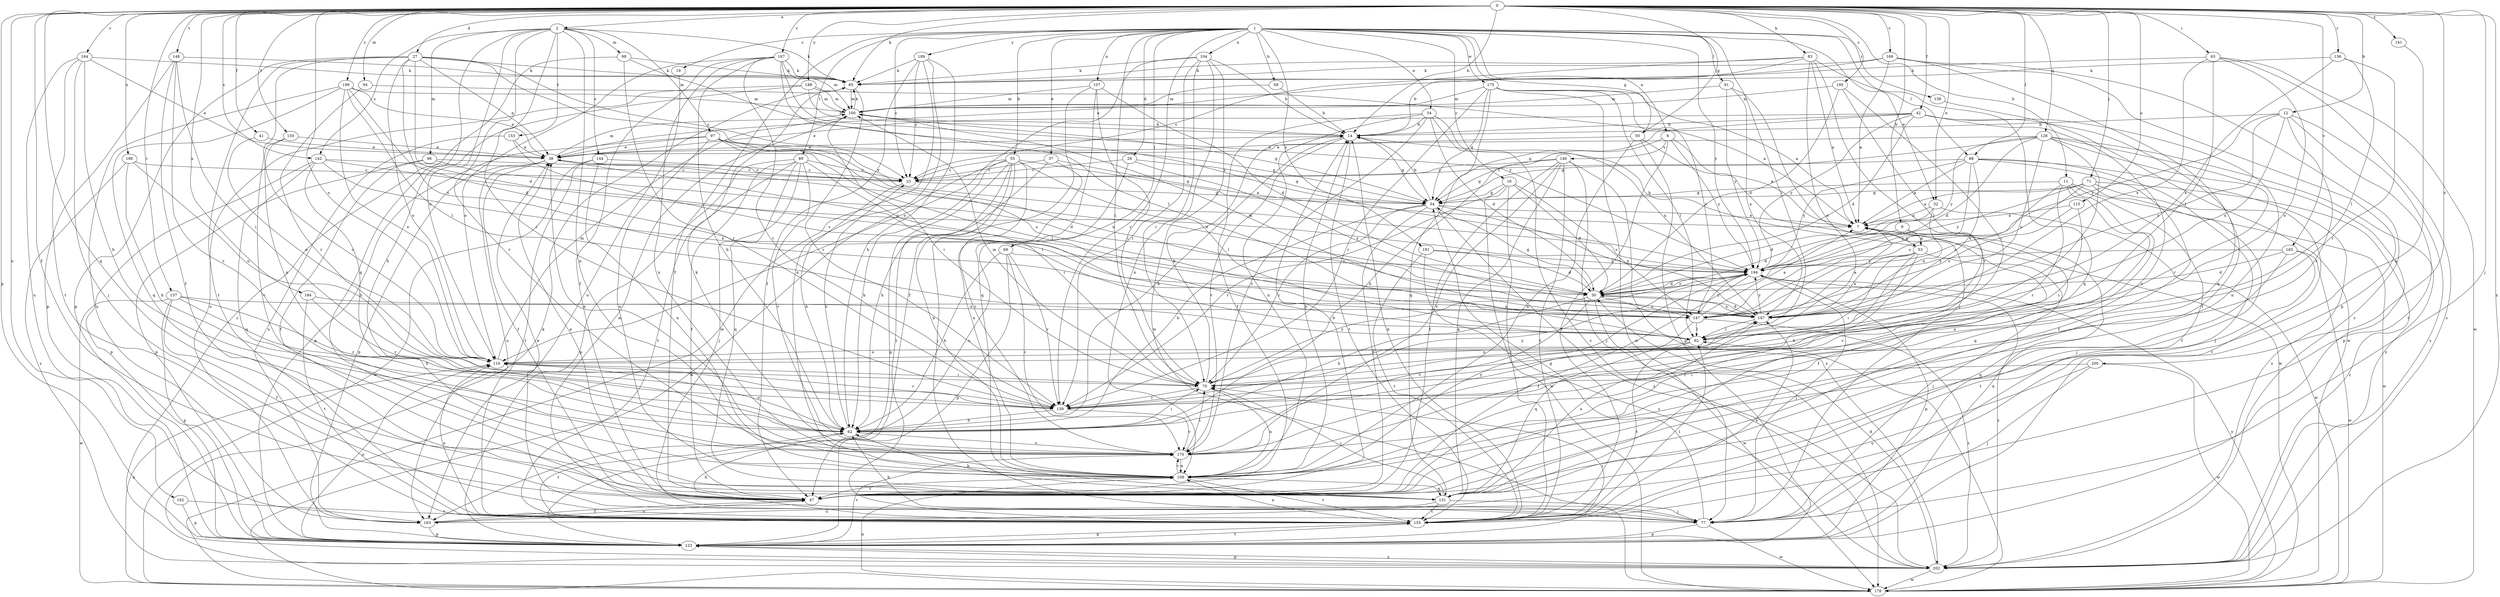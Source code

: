 strict digraph  {
0;
1;
2;
6;
7;
9;
11;
12;
14;
16;
19;
23;
27;
28;
30;
32;
34;
37;
38;
41;
42;
47;
50;
53;
54;
55;
58;
62;
63;
69;
70;
71;
77;
83;
85;
88;
89;
91;
92;
94;
96;
97;
98;
100;
104;
107;
108;
115;
116;
123;
126;
131;
136;
137;
138;
139;
141;
142;
144;
146;
147;
148;
150;
153;
155;
162;
163;
164;
165;
167;
169;
170;
175;
178;
184;
186;
187;
188;
189;
191;
194;
195;
199;
200;
202;
0 -> 2  [label=a];
0 -> 9  [label=b];
0 -> 11  [label=b];
0 -> 12  [label=b];
0 -> 14  [label=b];
0 -> 27  [label=d];
0 -> 32  [label=e];
0 -> 41  [label=f];
0 -> 42  [label=f];
0 -> 47  [label=f];
0 -> 50  [label=g];
0 -> 63  [label=i];
0 -> 71  [label=j];
0 -> 77  [label=j];
0 -> 83  [label=k];
0 -> 85  [label=k];
0 -> 88  [label=l];
0 -> 94  [label=m];
0 -> 115  [label=o];
0 -> 116  [label=o];
0 -> 123  [label=p];
0 -> 126  [label=q];
0 -> 131  [label=q];
0 -> 136  [label=r];
0 -> 137  [label=r];
0 -> 141  [label=s];
0 -> 142  [label=s];
0 -> 148  [label=t];
0 -> 150  [label=t];
0 -> 162  [label=u];
0 -> 164  [label=v];
0 -> 165  [label=v];
0 -> 167  [label=v];
0 -> 169  [label=v];
0 -> 184  [label=x];
0 -> 186  [label=x];
0 -> 188  [label=y];
0 -> 195  [label=z];
0 -> 199  [label=z];
0 -> 200  [label=z];
0 -> 202  [label=z];
1 -> 6  [label=a];
1 -> 16  [label=c];
1 -> 19  [label=c];
1 -> 23  [label=c];
1 -> 28  [label=d];
1 -> 32  [label=e];
1 -> 34  [label=e];
1 -> 37  [label=e];
1 -> 47  [label=f];
1 -> 50  [label=g];
1 -> 55  [label=h];
1 -> 58  [label=h];
1 -> 69  [label=i];
1 -> 70  [label=i];
1 -> 88  [label=l];
1 -> 89  [label=l];
1 -> 91  [label=l];
1 -> 92  [label=l];
1 -> 104  [label=n];
1 -> 107  [label=n];
1 -> 138  [label=r];
1 -> 139  [label=r];
1 -> 175  [label=w];
1 -> 189  [label=y];
1 -> 191  [label=y];
1 -> 194  [label=y];
2 -> 85  [label=k];
2 -> 96  [label=m];
2 -> 97  [label=m];
2 -> 98  [label=m];
2 -> 108  [label=n];
2 -> 116  [label=o];
2 -> 131  [label=q];
2 -> 139  [label=r];
2 -> 142  [label=s];
2 -> 144  [label=s];
2 -> 153  [label=t];
2 -> 170  [label=v];
6 -> 7  [label=a];
6 -> 62  [label=h];
6 -> 146  [label=s];
6 -> 155  [label=t];
6 -> 194  [label=y];
7 -> 53  [label=g];
7 -> 170  [label=v];
9 -> 30  [label=d];
9 -> 47  [label=f];
9 -> 53  [label=g];
11 -> 54  [label=g];
11 -> 77  [label=j];
11 -> 108  [label=n];
11 -> 131  [label=q];
11 -> 139  [label=r];
11 -> 147  [label=s];
11 -> 178  [label=w];
12 -> 14  [label=b];
12 -> 139  [label=r];
12 -> 147  [label=s];
12 -> 155  [label=t];
12 -> 187  [label=x];
12 -> 194  [label=y];
12 -> 202  [label=z];
14 -> 38  [label=e];
14 -> 54  [label=g];
14 -> 62  [label=h];
14 -> 155  [label=t];
14 -> 170  [label=v];
16 -> 30  [label=d];
16 -> 54  [label=g];
16 -> 139  [label=r];
16 -> 147  [label=s];
16 -> 155  [label=t];
16 -> 178  [label=w];
19 -> 163  [label=u];
23 -> 54  [label=g];
23 -> 62  [label=h];
27 -> 23  [label=c];
27 -> 30  [label=d];
27 -> 38  [label=e];
27 -> 85  [label=k];
27 -> 108  [label=n];
27 -> 116  [label=o];
27 -> 123  [label=p];
27 -> 147  [label=s];
27 -> 155  [label=t];
27 -> 194  [label=y];
28 -> 23  [label=c];
28 -> 54  [label=g];
28 -> 163  [label=u];
28 -> 187  [label=x];
30 -> 38  [label=e];
30 -> 54  [label=g];
30 -> 62  [label=h];
30 -> 147  [label=s];
30 -> 170  [label=v];
30 -> 178  [label=w];
30 -> 187  [label=x];
30 -> 194  [label=y];
32 -> 7  [label=a];
32 -> 30  [label=d];
32 -> 178  [label=w];
32 -> 187  [label=x];
34 -> 14  [label=b];
34 -> 30  [label=d];
34 -> 47  [label=f];
34 -> 108  [label=n];
34 -> 170  [label=v];
34 -> 187  [label=x];
34 -> 202  [label=z];
37 -> 7  [label=a];
37 -> 23  [label=c];
37 -> 62  [label=h];
37 -> 108  [label=n];
38 -> 23  [label=c];
38 -> 47  [label=f];
38 -> 92  [label=l];
38 -> 100  [label=m];
38 -> 123  [label=p];
38 -> 163  [label=u];
41 -> 38  [label=e];
41 -> 116  [label=o];
42 -> 14  [label=b];
42 -> 30  [label=d];
42 -> 38  [label=e];
42 -> 47  [label=f];
42 -> 54  [label=g];
42 -> 108  [label=n];
42 -> 170  [label=v];
42 -> 194  [label=y];
47 -> 14  [label=b];
47 -> 38  [label=e];
47 -> 163  [label=u];
50 -> 38  [label=e];
50 -> 108  [label=n];
50 -> 123  [label=p];
50 -> 178  [label=w];
53 -> 14  [label=b];
53 -> 47  [label=f];
53 -> 62  [label=h];
53 -> 70  [label=i];
53 -> 77  [label=j];
53 -> 187  [label=x];
53 -> 194  [label=y];
54 -> 7  [label=a];
54 -> 14  [label=b];
54 -> 47  [label=f];
54 -> 62  [label=h];
54 -> 70  [label=i];
54 -> 187  [label=x];
54 -> 202  [label=z];
55 -> 23  [label=c];
55 -> 54  [label=g];
55 -> 62  [label=h];
55 -> 77  [label=j];
55 -> 92  [label=l];
55 -> 108  [label=n];
55 -> 123  [label=p];
55 -> 155  [label=t];
55 -> 170  [label=v];
55 -> 178  [label=w];
58 -> 14  [label=b];
58 -> 100  [label=m];
62 -> 23  [label=c];
62 -> 70  [label=i];
62 -> 116  [label=o];
62 -> 155  [label=t];
62 -> 170  [label=v];
63 -> 85  [label=k];
63 -> 92  [label=l];
63 -> 116  [label=o];
63 -> 178  [label=w];
63 -> 187  [label=x];
63 -> 202  [label=z];
69 -> 62  [label=h];
69 -> 123  [label=p];
69 -> 139  [label=r];
69 -> 170  [label=v];
69 -> 194  [label=y];
70 -> 14  [label=b];
70 -> 100  [label=m];
70 -> 108  [label=n];
70 -> 139  [label=r];
70 -> 187  [label=x];
70 -> 194  [label=y];
71 -> 7  [label=a];
71 -> 47  [label=f];
71 -> 54  [label=g];
71 -> 147  [label=s];
71 -> 155  [label=t];
71 -> 194  [label=y];
71 -> 202  [label=z];
77 -> 38  [label=e];
77 -> 54  [label=g];
77 -> 62  [label=h];
77 -> 100  [label=m];
77 -> 123  [label=p];
77 -> 178  [label=w];
83 -> 7  [label=a];
83 -> 14  [label=b];
83 -> 23  [label=c];
83 -> 85  [label=k];
83 -> 116  [label=o];
83 -> 131  [label=q];
83 -> 170  [label=v];
85 -> 100  [label=m];
85 -> 139  [label=r];
88 -> 7  [label=a];
88 -> 23  [label=c];
88 -> 47  [label=f];
88 -> 77  [label=j];
88 -> 147  [label=s];
88 -> 187  [label=x];
88 -> 194  [label=y];
88 -> 202  [label=z];
89 -> 23  [label=c];
89 -> 47  [label=f];
89 -> 70  [label=i];
89 -> 77  [label=j];
89 -> 123  [label=p];
89 -> 131  [label=q];
89 -> 155  [label=t];
89 -> 170  [label=v];
91 -> 77  [label=j];
91 -> 100  [label=m];
91 -> 187  [label=x];
91 -> 194  [label=y];
92 -> 116  [label=o];
92 -> 155  [label=t];
94 -> 100  [label=m];
94 -> 139  [label=r];
96 -> 23  [label=c];
96 -> 30  [label=d];
96 -> 47  [label=f];
96 -> 123  [label=p];
97 -> 38  [label=e];
97 -> 54  [label=g];
97 -> 92  [label=l];
97 -> 108  [label=n];
97 -> 123  [label=p];
97 -> 147  [label=s];
97 -> 187  [label=x];
98 -> 85  [label=k];
98 -> 139  [label=r];
98 -> 194  [label=y];
98 -> 202  [label=z];
100 -> 14  [label=b];
100 -> 54  [label=g];
100 -> 70  [label=i];
100 -> 85  [label=k];
104 -> 14  [label=b];
104 -> 70  [label=i];
104 -> 85  [label=k];
104 -> 108  [label=n];
104 -> 116  [label=o];
104 -> 139  [label=r];
104 -> 178  [label=w];
107 -> 30  [label=d];
107 -> 47  [label=f];
107 -> 70  [label=i];
107 -> 100  [label=m];
107 -> 131  [label=q];
108 -> 14  [label=b];
108 -> 47  [label=f];
108 -> 131  [label=q];
108 -> 155  [label=t];
108 -> 170  [label=v];
108 -> 194  [label=y];
115 -> 7  [label=a];
115 -> 70  [label=i];
115 -> 147  [label=s];
116 -> 70  [label=i];
116 -> 100  [label=m];
116 -> 139  [label=r];
123 -> 7  [label=a];
123 -> 70  [label=i];
123 -> 116  [label=o];
123 -> 155  [label=t];
123 -> 170  [label=v];
123 -> 202  [label=z];
126 -> 30  [label=d];
126 -> 38  [label=e];
126 -> 54  [label=g];
126 -> 92  [label=l];
126 -> 123  [label=p];
126 -> 139  [label=r];
126 -> 187  [label=x];
126 -> 194  [label=y];
126 -> 202  [label=z];
131 -> 62  [label=h];
131 -> 70  [label=i];
131 -> 77  [label=j];
131 -> 155  [label=t];
131 -> 163  [label=u];
131 -> 187  [label=x];
136 -> 85  [label=k];
136 -> 92  [label=l];
136 -> 139  [label=r];
136 -> 187  [label=x];
137 -> 47  [label=f];
137 -> 62  [label=h];
137 -> 123  [label=p];
137 -> 139  [label=r];
137 -> 178  [label=w];
137 -> 187  [label=x];
138 -> 178  [label=w];
139 -> 62  [label=h];
139 -> 170  [label=v];
139 -> 194  [label=y];
141 -> 108  [label=n];
142 -> 23  [label=c];
142 -> 62  [label=h];
142 -> 123  [label=p];
142 -> 131  [label=q];
142 -> 187  [label=x];
142 -> 194  [label=y];
144 -> 23  [label=c];
144 -> 108  [label=n];
144 -> 155  [label=t];
144 -> 178  [label=w];
146 -> 23  [label=c];
146 -> 47  [label=f];
146 -> 54  [label=g];
146 -> 77  [label=j];
146 -> 131  [label=q];
146 -> 155  [label=t];
146 -> 170  [label=v];
146 -> 202  [label=z];
147 -> 7  [label=a];
147 -> 92  [label=l];
147 -> 100  [label=m];
147 -> 131  [label=q];
147 -> 194  [label=y];
147 -> 202  [label=z];
148 -> 47  [label=f];
148 -> 70  [label=i];
148 -> 85  [label=k];
148 -> 123  [label=p];
148 -> 170  [label=v];
150 -> 38  [label=e];
150 -> 116  [label=o];
150 -> 170  [label=v];
153 -> 38  [label=e];
153 -> 147  [label=s];
153 -> 163  [label=u];
155 -> 14  [label=b];
155 -> 62  [label=h];
155 -> 92  [label=l];
155 -> 108  [label=n];
155 -> 116  [label=o];
155 -> 123  [label=p];
155 -> 187  [label=x];
162 -> 123  [label=p];
162 -> 155  [label=t];
163 -> 47  [label=f];
163 -> 123  [label=p];
164 -> 38  [label=e];
164 -> 62  [label=h];
164 -> 77  [label=j];
164 -> 85  [label=k];
164 -> 155  [label=t];
164 -> 163  [label=u];
165 -> 30  [label=d];
165 -> 131  [label=q];
165 -> 155  [label=t];
165 -> 178  [label=w];
165 -> 194  [label=y];
167 -> 47  [label=f];
167 -> 62  [label=h];
167 -> 85  [label=k];
167 -> 92  [label=l];
167 -> 100  [label=m];
167 -> 108  [label=n];
167 -> 116  [label=o];
167 -> 139  [label=r];
167 -> 194  [label=y];
169 -> 7  [label=a];
169 -> 38  [label=e];
169 -> 85  [label=k];
169 -> 123  [label=p];
169 -> 131  [label=q];
169 -> 202  [label=z];
170 -> 38  [label=e];
170 -> 70  [label=i];
170 -> 85  [label=k];
170 -> 108  [label=n];
175 -> 7  [label=a];
175 -> 54  [label=g];
175 -> 92  [label=l];
175 -> 100  [label=m];
175 -> 131  [label=q];
175 -> 139  [label=r];
175 -> 147  [label=s];
175 -> 178  [label=w];
178 -> 92  [label=l];
178 -> 108  [label=n];
178 -> 116  [label=o];
178 -> 194  [label=y];
184 -> 139  [label=r];
184 -> 155  [label=t];
184 -> 187  [label=x];
186 -> 23  [label=c];
186 -> 62  [label=h];
186 -> 116  [label=o];
186 -> 202  [label=z];
187 -> 7  [label=a];
187 -> 30  [label=d];
187 -> 92  [label=l];
187 -> 194  [label=y];
188 -> 7  [label=a];
188 -> 14  [label=b];
188 -> 62  [label=h];
188 -> 100  [label=m];
188 -> 163  [label=u];
189 -> 23  [label=c];
189 -> 47  [label=f];
189 -> 62  [label=h];
189 -> 85  [label=k];
189 -> 108  [label=n];
189 -> 178  [label=w];
191 -> 30  [label=d];
191 -> 155  [label=t];
191 -> 194  [label=y];
191 -> 202  [label=z];
194 -> 30  [label=d];
194 -> 47  [label=f];
194 -> 77  [label=j];
194 -> 123  [label=p];
194 -> 202  [label=z];
195 -> 30  [label=d];
195 -> 70  [label=i];
195 -> 92  [label=l];
195 -> 100  [label=m];
199 -> 30  [label=d];
199 -> 38  [label=e];
199 -> 92  [label=l];
199 -> 100  [label=m];
199 -> 116  [label=o];
199 -> 131  [label=q];
199 -> 163  [label=u];
200 -> 70  [label=i];
200 -> 77  [label=j];
200 -> 163  [label=u];
200 -> 178  [label=w];
202 -> 30  [label=d];
202 -> 85  [label=k];
202 -> 123  [label=p];
202 -> 178  [label=w];
}
